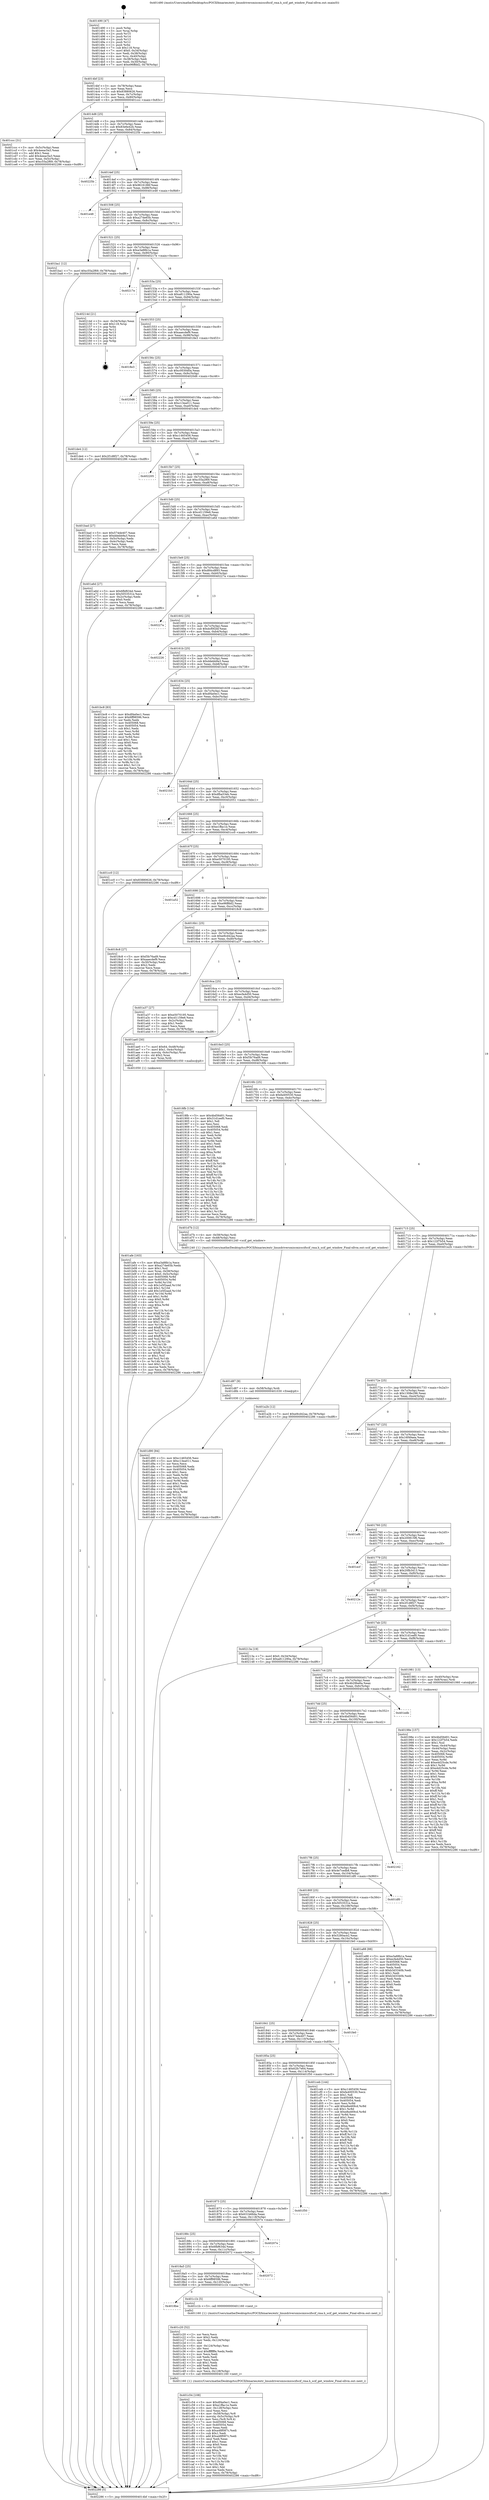 digraph "0x401490" {
  label = "0x401490 (/mnt/c/Users/mathe/Desktop/tcc/POCII/binaries/extr_linuxdriversmiscmicscifscif_rma.h_scif_get_window_Final-ollvm.out::main(0))"
  labelloc = "t"
  node[shape=record]

  Entry [label="",width=0.3,height=0.3,shape=circle,fillcolor=black,style=filled]
  "0x4014bf" [label="{
     0x4014bf [23]\l
     | [instrs]\l
     &nbsp;&nbsp;0x4014bf \<+3\>: mov -0x78(%rbp),%eax\l
     &nbsp;&nbsp;0x4014c2 \<+2\>: mov %eax,%ecx\l
     &nbsp;&nbsp;0x4014c4 \<+6\>: sub $0x83880626,%ecx\l
     &nbsp;&nbsp;0x4014ca \<+3\>: mov %eax,-0x7c(%rbp)\l
     &nbsp;&nbsp;0x4014cd \<+3\>: mov %ecx,-0x80(%rbp)\l
     &nbsp;&nbsp;0x4014d0 \<+6\>: je 0000000000401ccc \<main+0x83c\>\l
  }"]
  "0x401ccc" [label="{
     0x401ccc [31]\l
     | [instrs]\l
     &nbsp;&nbsp;0x401ccc \<+3\>: mov -0x5c(%rbp),%eax\l
     &nbsp;&nbsp;0x401ccf \<+5\>: sub $0x4eeac5a3,%eax\l
     &nbsp;&nbsp;0x401cd4 \<+3\>: add $0x1,%eax\l
     &nbsp;&nbsp;0x401cd7 \<+5\>: add $0x4eeac5a3,%eax\l
     &nbsp;&nbsp;0x401cdc \<+3\>: mov %eax,-0x5c(%rbp)\l
     &nbsp;&nbsp;0x401cdf \<+7\>: movl $0xc55a2f69,-0x78(%rbp)\l
     &nbsp;&nbsp;0x401ce6 \<+5\>: jmp 0000000000402286 \<main+0xdf6\>\l
  }"]
  "0x4014d6" [label="{
     0x4014d6 [25]\l
     | [instrs]\l
     &nbsp;&nbsp;0x4014d6 \<+5\>: jmp 00000000004014db \<main+0x4b\>\l
     &nbsp;&nbsp;0x4014db \<+3\>: mov -0x7c(%rbp),%eax\l
     &nbsp;&nbsp;0x4014de \<+5\>: sub $0x83e6e42b,%eax\l
     &nbsp;&nbsp;0x4014e3 \<+6\>: mov %eax,-0x84(%rbp)\l
     &nbsp;&nbsp;0x4014e9 \<+6\>: je 000000000040225b \<main+0xdcb\>\l
  }"]
  Exit [label="",width=0.3,height=0.3,shape=circle,fillcolor=black,style=filled,peripheries=2]
  "0x40225b" [label="{
     0x40225b\l
  }", style=dashed]
  "0x4014ef" [label="{
     0x4014ef [25]\l
     | [instrs]\l
     &nbsp;&nbsp;0x4014ef \<+5\>: jmp 00000000004014f4 \<main+0x64\>\l
     &nbsp;&nbsp;0x4014f4 \<+3\>: mov -0x7c(%rbp),%eax\l
     &nbsp;&nbsp;0x4014f7 \<+5\>: sub $0x9616186f,%eax\l
     &nbsp;&nbsp;0x4014fc \<+6\>: mov %eax,-0x88(%rbp)\l
     &nbsp;&nbsp;0x401502 \<+6\>: je 0000000000401e48 \<main+0x9b8\>\l
  }"]
  "0x401d90" [label="{
     0x401d90 [84]\l
     | [instrs]\l
     &nbsp;&nbsp;0x401d90 \<+5\>: mov $0xc1465456,%esi\l
     &nbsp;&nbsp;0x401d95 \<+5\>: mov $0xc13ea011,%eax\l
     &nbsp;&nbsp;0x401d9a \<+2\>: xor %ecx,%ecx\l
     &nbsp;&nbsp;0x401d9c \<+7\>: mov 0x405068,%edx\l
     &nbsp;&nbsp;0x401da3 \<+8\>: mov 0x405054,%r8d\l
     &nbsp;&nbsp;0x401dab \<+3\>: sub $0x1,%ecx\l
     &nbsp;&nbsp;0x401dae \<+3\>: mov %edx,%r9d\l
     &nbsp;&nbsp;0x401db1 \<+3\>: add %ecx,%r9d\l
     &nbsp;&nbsp;0x401db4 \<+4\>: imul %r9d,%edx\l
     &nbsp;&nbsp;0x401db8 \<+3\>: and $0x1,%edx\l
     &nbsp;&nbsp;0x401dbb \<+3\>: cmp $0x0,%edx\l
     &nbsp;&nbsp;0x401dbe \<+4\>: sete %r10b\l
     &nbsp;&nbsp;0x401dc2 \<+4\>: cmp $0xa,%r8d\l
     &nbsp;&nbsp;0x401dc6 \<+4\>: setl %r11b\l
     &nbsp;&nbsp;0x401dca \<+3\>: mov %r10b,%bl\l
     &nbsp;&nbsp;0x401dcd \<+3\>: and %r11b,%bl\l
     &nbsp;&nbsp;0x401dd0 \<+3\>: xor %r11b,%r10b\l
     &nbsp;&nbsp;0x401dd3 \<+3\>: or %r10b,%bl\l
     &nbsp;&nbsp;0x401dd6 \<+3\>: test $0x1,%bl\l
     &nbsp;&nbsp;0x401dd9 \<+3\>: cmovne %eax,%esi\l
     &nbsp;&nbsp;0x401ddc \<+3\>: mov %esi,-0x78(%rbp)\l
     &nbsp;&nbsp;0x401ddf \<+5\>: jmp 0000000000402286 \<main+0xdf6\>\l
  }"]
  "0x401e48" [label="{
     0x401e48\l
  }", style=dashed]
  "0x401508" [label="{
     0x401508 [25]\l
     | [instrs]\l
     &nbsp;&nbsp;0x401508 \<+5\>: jmp 000000000040150d \<main+0x7d\>\l
     &nbsp;&nbsp;0x40150d \<+3\>: mov -0x7c(%rbp),%eax\l
     &nbsp;&nbsp;0x401510 \<+5\>: sub $0xa27de65b,%eax\l
     &nbsp;&nbsp;0x401515 \<+6\>: mov %eax,-0x8c(%rbp)\l
     &nbsp;&nbsp;0x40151b \<+6\>: je 0000000000401ba1 \<main+0x711\>\l
  }"]
  "0x401d87" [label="{
     0x401d87 [9]\l
     | [instrs]\l
     &nbsp;&nbsp;0x401d87 \<+4\>: mov -0x58(%rbp),%rdi\l
     &nbsp;&nbsp;0x401d8b \<+5\>: call 0000000000401030 \<free@plt\>\l
     | [calls]\l
     &nbsp;&nbsp;0x401030 \{1\} (unknown)\l
  }"]
  "0x401ba1" [label="{
     0x401ba1 [12]\l
     | [instrs]\l
     &nbsp;&nbsp;0x401ba1 \<+7\>: movl $0xc55a2f69,-0x78(%rbp)\l
     &nbsp;&nbsp;0x401ba8 \<+5\>: jmp 0000000000402286 \<main+0xdf6\>\l
  }"]
  "0x401521" [label="{
     0x401521 [25]\l
     | [instrs]\l
     &nbsp;&nbsp;0x401521 \<+5\>: jmp 0000000000401526 \<main+0x96\>\l
     &nbsp;&nbsp;0x401526 \<+3\>: mov -0x7c(%rbp),%eax\l
     &nbsp;&nbsp;0x401529 \<+5\>: sub $0xa3a88b1a,%eax\l
     &nbsp;&nbsp;0x40152e \<+6\>: mov %eax,-0x90(%rbp)\l
     &nbsp;&nbsp;0x401534 \<+6\>: je 000000000040217e \<main+0xcee\>\l
  }"]
  "0x401c54" [label="{
     0x401c54 [108]\l
     | [instrs]\l
     &nbsp;&nbsp;0x401c54 \<+5\>: mov $0xdf4a0ec1,%ecx\l
     &nbsp;&nbsp;0x401c59 \<+5\>: mov $0xe1ffac1e,%edx\l
     &nbsp;&nbsp;0x401c5e \<+6\>: mov -0x128(%rbp),%esi\l
     &nbsp;&nbsp;0x401c64 \<+3\>: imul %eax,%esi\l
     &nbsp;&nbsp;0x401c67 \<+4\>: mov -0x58(%rbp),%r8\l
     &nbsp;&nbsp;0x401c6b \<+4\>: movslq -0x5c(%rbp),%r9\l
     &nbsp;&nbsp;0x401c6f \<+4\>: mov %esi,(%r8,%r9,4)\l
     &nbsp;&nbsp;0x401c73 \<+7\>: mov 0x405068,%eax\l
     &nbsp;&nbsp;0x401c7a \<+7\>: mov 0x405054,%esi\l
     &nbsp;&nbsp;0x401c81 \<+2\>: mov %eax,%edi\l
     &nbsp;&nbsp;0x401c83 \<+6\>: sub $0xa48f087c,%edi\l
     &nbsp;&nbsp;0x401c89 \<+3\>: sub $0x1,%edi\l
     &nbsp;&nbsp;0x401c8c \<+6\>: add $0xa48f087c,%edi\l
     &nbsp;&nbsp;0x401c92 \<+3\>: imul %edi,%eax\l
     &nbsp;&nbsp;0x401c95 \<+3\>: and $0x1,%eax\l
     &nbsp;&nbsp;0x401c98 \<+3\>: cmp $0x0,%eax\l
     &nbsp;&nbsp;0x401c9b \<+4\>: sete %r10b\l
     &nbsp;&nbsp;0x401c9f \<+3\>: cmp $0xa,%esi\l
     &nbsp;&nbsp;0x401ca2 \<+4\>: setl %r11b\l
     &nbsp;&nbsp;0x401ca6 \<+3\>: mov %r10b,%bl\l
     &nbsp;&nbsp;0x401ca9 \<+3\>: and %r11b,%bl\l
     &nbsp;&nbsp;0x401cac \<+3\>: xor %r11b,%r10b\l
     &nbsp;&nbsp;0x401caf \<+3\>: or %r10b,%bl\l
     &nbsp;&nbsp;0x401cb2 \<+3\>: test $0x1,%bl\l
     &nbsp;&nbsp;0x401cb5 \<+3\>: cmovne %edx,%ecx\l
     &nbsp;&nbsp;0x401cb8 \<+3\>: mov %ecx,-0x78(%rbp)\l
     &nbsp;&nbsp;0x401cbb \<+5\>: jmp 0000000000402286 \<main+0xdf6\>\l
  }"]
  "0x40217e" [label="{
     0x40217e\l
  }", style=dashed]
  "0x40153a" [label="{
     0x40153a [25]\l
     | [instrs]\l
     &nbsp;&nbsp;0x40153a \<+5\>: jmp 000000000040153f \<main+0xaf\>\l
     &nbsp;&nbsp;0x40153f \<+3\>: mov -0x7c(%rbp),%eax\l
     &nbsp;&nbsp;0x401542 \<+5\>: sub $0xa811290a,%eax\l
     &nbsp;&nbsp;0x401547 \<+6\>: mov %eax,-0x94(%rbp)\l
     &nbsp;&nbsp;0x40154d \<+6\>: je 000000000040214d \<main+0xcbd\>\l
  }"]
  "0x401c20" [label="{
     0x401c20 [52]\l
     | [instrs]\l
     &nbsp;&nbsp;0x401c20 \<+2\>: xor %ecx,%ecx\l
     &nbsp;&nbsp;0x401c22 \<+5\>: mov $0x2,%edx\l
     &nbsp;&nbsp;0x401c27 \<+6\>: mov %edx,-0x124(%rbp)\l
     &nbsp;&nbsp;0x401c2d \<+1\>: cltd\l
     &nbsp;&nbsp;0x401c2e \<+6\>: mov -0x124(%rbp),%esi\l
     &nbsp;&nbsp;0x401c34 \<+2\>: idiv %esi\l
     &nbsp;&nbsp;0x401c36 \<+6\>: imul $0xfffffffe,%edx,%edx\l
     &nbsp;&nbsp;0x401c3c \<+2\>: mov %ecx,%edi\l
     &nbsp;&nbsp;0x401c3e \<+2\>: sub %edx,%edi\l
     &nbsp;&nbsp;0x401c40 \<+2\>: mov %ecx,%edx\l
     &nbsp;&nbsp;0x401c42 \<+3\>: sub $0x1,%edx\l
     &nbsp;&nbsp;0x401c45 \<+2\>: add %edx,%edi\l
     &nbsp;&nbsp;0x401c47 \<+2\>: sub %edi,%ecx\l
     &nbsp;&nbsp;0x401c49 \<+6\>: mov %ecx,-0x128(%rbp)\l
     &nbsp;&nbsp;0x401c4f \<+5\>: call 0000000000401160 \<next_i\>\l
     | [calls]\l
     &nbsp;&nbsp;0x401160 \{1\} (/mnt/c/Users/mathe/Desktop/tcc/POCII/binaries/extr_linuxdriversmiscmicscifscif_rma.h_scif_get_window_Final-ollvm.out::next_i)\l
  }"]
  "0x40214d" [label="{
     0x40214d [21]\l
     | [instrs]\l
     &nbsp;&nbsp;0x40214d \<+3\>: mov -0x34(%rbp),%eax\l
     &nbsp;&nbsp;0x402150 \<+7\>: add $0x118,%rsp\l
     &nbsp;&nbsp;0x402157 \<+1\>: pop %rbx\l
     &nbsp;&nbsp;0x402158 \<+2\>: pop %r12\l
     &nbsp;&nbsp;0x40215a \<+2\>: pop %r13\l
     &nbsp;&nbsp;0x40215c \<+2\>: pop %r14\l
     &nbsp;&nbsp;0x40215e \<+2\>: pop %r15\l
     &nbsp;&nbsp;0x402160 \<+1\>: pop %rbp\l
     &nbsp;&nbsp;0x402161 \<+1\>: ret\l
  }"]
  "0x401553" [label="{
     0x401553 [25]\l
     | [instrs]\l
     &nbsp;&nbsp;0x401553 \<+5\>: jmp 0000000000401558 \<main+0xc8\>\l
     &nbsp;&nbsp;0x401558 \<+3\>: mov -0x7c(%rbp),%eax\l
     &nbsp;&nbsp;0x40155b \<+5\>: sub $0xaaecdef9,%eax\l
     &nbsp;&nbsp;0x401560 \<+6\>: mov %eax,-0x98(%rbp)\l
     &nbsp;&nbsp;0x401566 \<+6\>: je 00000000004018e3 \<main+0x453\>\l
  }"]
  "0x4018be" [label="{
     0x4018be\l
  }", style=dashed]
  "0x4018e3" [label="{
     0x4018e3\l
  }", style=dashed]
  "0x40156c" [label="{
     0x40156c [25]\l
     | [instrs]\l
     &nbsp;&nbsp;0x40156c \<+5\>: jmp 0000000000401571 \<main+0xe1\>\l
     &nbsp;&nbsp;0x401571 \<+3\>: mov -0x7c(%rbp),%eax\l
     &nbsp;&nbsp;0x401574 \<+5\>: sub $0xc0030d0a,%eax\l
     &nbsp;&nbsp;0x401579 \<+6\>: mov %eax,-0x9c(%rbp)\l
     &nbsp;&nbsp;0x40157f \<+6\>: je 00000000004020d6 \<main+0xc46\>\l
  }"]
  "0x401c1b" [label="{
     0x401c1b [5]\l
     | [instrs]\l
     &nbsp;&nbsp;0x401c1b \<+5\>: call 0000000000401160 \<next_i\>\l
     | [calls]\l
     &nbsp;&nbsp;0x401160 \{1\} (/mnt/c/Users/mathe/Desktop/tcc/POCII/binaries/extr_linuxdriversmiscmicscifscif_rma.h_scif_get_window_Final-ollvm.out::next_i)\l
  }"]
  "0x4020d6" [label="{
     0x4020d6\l
  }", style=dashed]
  "0x401585" [label="{
     0x401585 [25]\l
     | [instrs]\l
     &nbsp;&nbsp;0x401585 \<+5\>: jmp 000000000040158a \<main+0xfa\>\l
     &nbsp;&nbsp;0x40158a \<+3\>: mov -0x7c(%rbp),%eax\l
     &nbsp;&nbsp;0x40158d \<+5\>: sub $0xc13ea011,%eax\l
     &nbsp;&nbsp;0x401592 \<+6\>: mov %eax,-0xa0(%rbp)\l
     &nbsp;&nbsp;0x401598 \<+6\>: je 0000000000401de4 \<main+0x954\>\l
  }"]
  "0x4018a5" [label="{
     0x4018a5 [25]\l
     | [instrs]\l
     &nbsp;&nbsp;0x4018a5 \<+5\>: jmp 00000000004018aa \<main+0x41a\>\l
     &nbsp;&nbsp;0x4018aa \<+3\>: mov -0x7c(%rbp),%eax\l
     &nbsp;&nbsp;0x4018ad \<+5\>: sub $0x6ff98596,%eax\l
     &nbsp;&nbsp;0x4018b2 \<+6\>: mov %eax,-0x120(%rbp)\l
     &nbsp;&nbsp;0x4018b8 \<+6\>: je 0000000000401c1b \<main+0x78b\>\l
  }"]
  "0x401de4" [label="{
     0x401de4 [12]\l
     | [instrs]\l
     &nbsp;&nbsp;0x401de4 \<+7\>: movl $0x2f1d8f27,-0x78(%rbp)\l
     &nbsp;&nbsp;0x401deb \<+5\>: jmp 0000000000402286 \<main+0xdf6\>\l
  }"]
  "0x40159e" [label="{
     0x40159e [25]\l
     | [instrs]\l
     &nbsp;&nbsp;0x40159e \<+5\>: jmp 00000000004015a3 \<main+0x113\>\l
     &nbsp;&nbsp;0x4015a3 \<+3\>: mov -0x7c(%rbp),%eax\l
     &nbsp;&nbsp;0x4015a6 \<+5\>: sub $0xc1465456,%eax\l
     &nbsp;&nbsp;0x4015ab \<+6\>: mov %eax,-0xa4(%rbp)\l
     &nbsp;&nbsp;0x4015b1 \<+6\>: je 0000000000402205 \<main+0xd75\>\l
  }"]
  "0x402072" [label="{
     0x402072\l
  }", style=dashed]
  "0x402205" [label="{
     0x402205\l
  }", style=dashed]
  "0x4015b7" [label="{
     0x4015b7 [25]\l
     | [instrs]\l
     &nbsp;&nbsp;0x4015b7 \<+5\>: jmp 00000000004015bc \<main+0x12c\>\l
     &nbsp;&nbsp;0x4015bc \<+3\>: mov -0x7c(%rbp),%eax\l
     &nbsp;&nbsp;0x4015bf \<+5\>: sub $0xc55a2f69,%eax\l
     &nbsp;&nbsp;0x4015c4 \<+6\>: mov %eax,-0xa8(%rbp)\l
     &nbsp;&nbsp;0x4015ca \<+6\>: je 0000000000401bad \<main+0x71d\>\l
  }"]
  "0x40188c" [label="{
     0x40188c [25]\l
     | [instrs]\l
     &nbsp;&nbsp;0x40188c \<+5\>: jmp 0000000000401891 \<main+0x401\>\l
     &nbsp;&nbsp;0x401891 \<+3\>: mov -0x7c(%rbp),%eax\l
     &nbsp;&nbsp;0x401894 \<+5\>: sub $0x6fbf634d,%eax\l
     &nbsp;&nbsp;0x401899 \<+6\>: mov %eax,-0x11c(%rbp)\l
     &nbsp;&nbsp;0x40189f \<+6\>: je 0000000000402072 \<main+0xbe2\>\l
  }"]
  "0x401bad" [label="{
     0x401bad [27]\l
     | [instrs]\l
     &nbsp;&nbsp;0x401bad \<+5\>: mov $0x574de407,%eax\l
     &nbsp;&nbsp;0x401bb2 \<+5\>: mov $0xddebb9a3,%ecx\l
     &nbsp;&nbsp;0x401bb7 \<+3\>: mov -0x5c(%rbp),%edx\l
     &nbsp;&nbsp;0x401bba \<+3\>: cmp -0x4c(%rbp),%edx\l
     &nbsp;&nbsp;0x401bbd \<+3\>: cmovl %ecx,%eax\l
     &nbsp;&nbsp;0x401bc0 \<+3\>: mov %eax,-0x78(%rbp)\l
     &nbsp;&nbsp;0x401bc3 \<+5\>: jmp 0000000000402286 \<main+0xdf6\>\l
  }"]
  "0x4015d0" [label="{
     0x4015d0 [25]\l
     | [instrs]\l
     &nbsp;&nbsp;0x4015d0 \<+5\>: jmp 00000000004015d5 \<main+0x145\>\l
     &nbsp;&nbsp;0x4015d5 \<+3\>: mov -0x7c(%rbp),%eax\l
     &nbsp;&nbsp;0x4015d8 \<+5\>: sub $0xcd1159e6,%eax\l
     &nbsp;&nbsp;0x4015dd \<+6\>: mov %eax,-0xac(%rbp)\l
     &nbsp;&nbsp;0x4015e3 \<+6\>: je 0000000000401a6d \<main+0x5dd\>\l
  }"]
  "0x40207e" [label="{
     0x40207e\l
  }", style=dashed]
  "0x401a6d" [label="{
     0x401a6d [27]\l
     | [instrs]\l
     &nbsp;&nbsp;0x401a6d \<+5\>: mov $0x6fbf634d,%eax\l
     &nbsp;&nbsp;0x401a72 \<+5\>: mov $0x5053531e,%ecx\l
     &nbsp;&nbsp;0x401a77 \<+3\>: mov -0x2c(%rbp),%edx\l
     &nbsp;&nbsp;0x401a7a \<+3\>: cmp $0x0,%edx\l
     &nbsp;&nbsp;0x401a7d \<+3\>: cmove %ecx,%eax\l
     &nbsp;&nbsp;0x401a80 \<+3\>: mov %eax,-0x78(%rbp)\l
     &nbsp;&nbsp;0x401a83 \<+5\>: jmp 0000000000402286 \<main+0xdf6\>\l
  }"]
  "0x4015e9" [label="{
     0x4015e9 [25]\l
     | [instrs]\l
     &nbsp;&nbsp;0x4015e9 \<+5\>: jmp 00000000004015ee \<main+0x15e\>\l
     &nbsp;&nbsp;0x4015ee \<+3\>: mov -0x7c(%rbp),%eax\l
     &nbsp;&nbsp;0x4015f1 \<+5\>: sub $0xd84cd893,%eax\l
     &nbsp;&nbsp;0x4015f6 \<+6\>: mov %eax,-0xb0(%rbp)\l
     &nbsp;&nbsp;0x4015fc \<+6\>: je 000000000040227a \<main+0xdea\>\l
  }"]
  "0x401873" [label="{
     0x401873 [25]\l
     | [instrs]\l
     &nbsp;&nbsp;0x401873 \<+5\>: jmp 0000000000401878 \<main+0x3e8\>\l
     &nbsp;&nbsp;0x401878 \<+3\>: mov -0x7c(%rbp),%eax\l
     &nbsp;&nbsp;0x40187b \<+5\>: sub $0x631b66da,%eax\l
     &nbsp;&nbsp;0x401880 \<+6\>: mov %eax,-0x118(%rbp)\l
     &nbsp;&nbsp;0x401886 \<+6\>: je 000000000040207e \<main+0xbee\>\l
  }"]
  "0x40227a" [label="{
     0x40227a\l
  }", style=dashed]
  "0x401602" [label="{
     0x401602 [25]\l
     | [instrs]\l
     &nbsp;&nbsp;0x401602 \<+5\>: jmp 0000000000401607 \<main+0x177\>\l
     &nbsp;&nbsp;0x401607 \<+3\>: mov -0x7c(%rbp),%eax\l
     &nbsp;&nbsp;0x40160a \<+5\>: sub $0xdcf0f2bf,%eax\l
     &nbsp;&nbsp;0x40160f \<+6\>: mov %eax,-0xb4(%rbp)\l
     &nbsp;&nbsp;0x401615 \<+6\>: je 0000000000402226 \<main+0xd96\>\l
  }"]
  "0x401f50" [label="{
     0x401f50\l
  }", style=dashed]
  "0x402226" [label="{
     0x402226\l
  }", style=dashed]
  "0x40161b" [label="{
     0x40161b [25]\l
     | [instrs]\l
     &nbsp;&nbsp;0x40161b \<+5\>: jmp 0000000000401620 \<main+0x190\>\l
     &nbsp;&nbsp;0x401620 \<+3\>: mov -0x7c(%rbp),%eax\l
     &nbsp;&nbsp;0x401623 \<+5\>: sub $0xddebb9a3,%eax\l
     &nbsp;&nbsp;0x401628 \<+6\>: mov %eax,-0xb8(%rbp)\l
     &nbsp;&nbsp;0x40162e \<+6\>: je 0000000000401bc8 \<main+0x738\>\l
  }"]
  "0x40185a" [label="{
     0x40185a [25]\l
     | [instrs]\l
     &nbsp;&nbsp;0x40185a \<+5\>: jmp 000000000040185f \<main+0x3cf\>\l
     &nbsp;&nbsp;0x40185f \<+3\>: mov -0x7c(%rbp),%eax\l
     &nbsp;&nbsp;0x401862 \<+5\>: sub $0x62fc7e64,%eax\l
     &nbsp;&nbsp;0x401867 \<+6\>: mov %eax,-0x114(%rbp)\l
     &nbsp;&nbsp;0x40186d \<+6\>: je 0000000000401f50 \<main+0xac0\>\l
  }"]
  "0x401bc8" [label="{
     0x401bc8 [83]\l
     | [instrs]\l
     &nbsp;&nbsp;0x401bc8 \<+5\>: mov $0xdf4a0ec1,%eax\l
     &nbsp;&nbsp;0x401bcd \<+5\>: mov $0x6ff98596,%ecx\l
     &nbsp;&nbsp;0x401bd2 \<+2\>: xor %edx,%edx\l
     &nbsp;&nbsp;0x401bd4 \<+7\>: mov 0x405068,%esi\l
     &nbsp;&nbsp;0x401bdb \<+7\>: mov 0x405054,%edi\l
     &nbsp;&nbsp;0x401be2 \<+3\>: sub $0x1,%edx\l
     &nbsp;&nbsp;0x401be5 \<+3\>: mov %esi,%r8d\l
     &nbsp;&nbsp;0x401be8 \<+3\>: add %edx,%r8d\l
     &nbsp;&nbsp;0x401beb \<+4\>: imul %r8d,%esi\l
     &nbsp;&nbsp;0x401bef \<+3\>: and $0x1,%esi\l
     &nbsp;&nbsp;0x401bf2 \<+3\>: cmp $0x0,%esi\l
     &nbsp;&nbsp;0x401bf5 \<+4\>: sete %r9b\l
     &nbsp;&nbsp;0x401bf9 \<+3\>: cmp $0xa,%edi\l
     &nbsp;&nbsp;0x401bfc \<+4\>: setl %r10b\l
     &nbsp;&nbsp;0x401c00 \<+3\>: mov %r9b,%r11b\l
     &nbsp;&nbsp;0x401c03 \<+3\>: and %r10b,%r11b\l
     &nbsp;&nbsp;0x401c06 \<+3\>: xor %r10b,%r9b\l
     &nbsp;&nbsp;0x401c09 \<+3\>: or %r9b,%r11b\l
     &nbsp;&nbsp;0x401c0c \<+4\>: test $0x1,%r11b\l
     &nbsp;&nbsp;0x401c10 \<+3\>: cmovne %ecx,%eax\l
     &nbsp;&nbsp;0x401c13 \<+3\>: mov %eax,-0x78(%rbp)\l
     &nbsp;&nbsp;0x401c16 \<+5\>: jmp 0000000000402286 \<main+0xdf6\>\l
  }"]
  "0x401634" [label="{
     0x401634 [25]\l
     | [instrs]\l
     &nbsp;&nbsp;0x401634 \<+5\>: jmp 0000000000401639 \<main+0x1a9\>\l
     &nbsp;&nbsp;0x401639 \<+3\>: mov -0x7c(%rbp),%eax\l
     &nbsp;&nbsp;0x40163c \<+5\>: sub $0xdf4a0ec1,%eax\l
     &nbsp;&nbsp;0x401641 \<+6\>: mov %eax,-0xbc(%rbp)\l
     &nbsp;&nbsp;0x401647 \<+6\>: je 00000000004021b3 \<main+0xd23\>\l
  }"]
  "0x401ceb" [label="{
     0x401ceb [144]\l
     | [instrs]\l
     &nbsp;&nbsp;0x401ceb \<+5\>: mov $0xc1465456,%eax\l
     &nbsp;&nbsp;0x401cf0 \<+5\>: mov $0xfa400530,%ecx\l
     &nbsp;&nbsp;0x401cf5 \<+2\>: mov $0x1,%dl\l
     &nbsp;&nbsp;0x401cf7 \<+7\>: mov 0x405068,%esi\l
     &nbsp;&nbsp;0x401cfe \<+7\>: mov 0x405054,%edi\l
     &nbsp;&nbsp;0x401d05 \<+3\>: mov %esi,%r8d\l
     &nbsp;&nbsp;0x401d08 \<+7\>: add $0xe8a469cd,%r8d\l
     &nbsp;&nbsp;0x401d0f \<+4\>: sub $0x1,%r8d\l
     &nbsp;&nbsp;0x401d13 \<+7\>: sub $0xe8a469cd,%r8d\l
     &nbsp;&nbsp;0x401d1a \<+4\>: imul %r8d,%esi\l
     &nbsp;&nbsp;0x401d1e \<+3\>: and $0x1,%esi\l
     &nbsp;&nbsp;0x401d21 \<+3\>: cmp $0x0,%esi\l
     &nbsp;&nbsp;0x401d24 \<+4\>: sete %r9b\l
     &nbsp;&nbsp;0x401d28 \<+3\>: cmp $0xa,%edi\l
     &nbsp;&nbsp;0x401d2b \<+4\>: setl %r10b\l
     &nbsp;&nbsp;0x401d2f \<+3\>: mov %r9b,%r11b\l
     &nbsp;&nbsp;0x401d32 \<+4\>: xor $0xff,%r11b\l
     &nbsp;&nbsp;0x401d36 \<+3\>: mov %r10b,%bl\l
     &nbsp;&nbsp;0x401d39 \<+3\>: xor $0xff,%bl\l
     &nbsp;&nbsp;0x401d3c \<+3\>: xor $0x0,%dl\l
     &nbsp;&nbsp;0x401d3f \<+3\>: mov %r11b,%r14b\l
     &nbsp;&nbsp;0x401d42 \<+4\>: and $0x0,%r14b\l
     &nbsp;&nbsp;0x401d46 \<+3\>: and %dl,%r9b\l
     &nbsp;&nbsp;0x401d49 \<+3\>: mov %bl,%r15b\l
     &nbsp;&nbsp;0x401d4c \<+4\>: and $0x0,%r15b\l
     &nbsp;&nbsp;0x401d50 \<+3\>: and %dl,%r10b\l
     &nbsp;&nbsp;0x401d53 \<+3\>: or %r9b,%r14b\l
     &nbsp;&nbsp;0x401d56 \<+3\>: or %r10b,%r15b\l
     &nbsp;&nbsp;0x401d59 \<+3\>: xor %r15b,%r14b\l
     &nbsp;&nbsp;0x401d5c \<+3\>: or %bl,%r11b\l
     &nbsp;&nbsp;0x401d5f \<+4\>: xor $0xff,%r11b\l
     &nbsp;&nbsp;0x401d63 \<+3\>: or $0x0,%dl\l
     &nbsp;&nbsp;0x401d66 \<+3\>: and %dl,%r11b\l
     &nbsp;&nbsp;0x401d69 \<+3\>: or %r11b,%r14b\l
     &nbsp;&nbsp;0x401d6c \<+4\>: test $0x1,%r14b\l
     &nbsp;&nbsp;0x401d70 \<+3\>: cmovne %ecx,%eax\l
     &nbsp;&nbsp;0x401d73 \<+3\>: mov %eax,-0x78(%rbp)\l
     &nbsp;&nbsp;0x401d76 \<+5\>: jmp 0000000000402286 \<main+0xdf6\>\l
  }"]
  "0x4021b3" [label="{
     0x4021b3\l
  }", style=dashed]
  "0x40164d" [label="{
     0x40164d [25]\l
     | [instrs]\l
     &nbsp;&nbsp;0x40164d \<+5\>: jmp 0000000000401652 \<main+0x1c2\>\l
     &nbsp;&nbsp;0x401652 \<+3\>: mov -0x7c(%rbp),%eax\l
     &nbsp;&nbsp;0x401655 \<+5\>: sub $0xdfba53eb,%eax\l
     &nbsp;&nbsp;0x40165a \<+6\>: mov %eax,-0xc0(%rbp)\l
     &nbsp;&nbsp;0x401660 \<+6\>: je 0000000000402051 \<main+0xbc1\>\l
  }"]
  "0x401841" [label="{
     0x401841 [25]\l
     | [instrs]\l
     &nbsp;&nbsp;0x401841 \<+5\>: jmp 0000000000401846 \<main+0x3b6\>\l
     &nbsp;&nbsp;0x401846 \<+3\>: mov -0x7c(%rbp),%eax\l
     &nbsp;&nbsp;0x401849 \<+5\>: sub $0x574de407,%eax\l
     &nbsp;&nbsp;0x40184e \<+6\>: mov %eax,-0x110(%rbp)\l
     &nbsp;&nbsp;0x401854 \<+6\>: je 0000000000401ceb \<main+0x85b\>\l
  }"]
  "0x402051" [label="{
     0x402051\l
  }", style=dashed]
  "0x401666" [label="{
     0x401666 [25]\l
     | [instrs]\l
     &nbsp;&nbsp;0x401666 \<+5\>: jmp 000000000040166b \<main+0x1db\>\l
     &nbsp;&nbsp;0x40166b \<+3\>: mov -0x7c(%rbp),%eax\l
     &nbsp;&nbsp;0x40166e \<+5\>: sub $0xe1ffac1e,%eax\l
     &nbsp;&nbsp;0x401673 \<+6\>: mov %eax,-0xc4(%rbp)\l
     &nbsp;&nbsp;0x401679 \<+6\>: je 0000000000401cc0 \<main+0x830\>\l
  }"]
  "0x401fe0" [label="{
     0x401fe0\l
  }", style=dashed]
  "0x401cc0" [label="{
     0x401cc0 [12]\l
     | [instrs]\l
     &nbsp;&nbsp;0x401cc0 \<+7\>: movl $0x83880626,-0x78(%rbp)\l
     &nbsp;&nbsp;0x401cc7 \<+5\>: jmp 0000000000402286 \<main+0xdf6\>\l
  }"]
  "0x40167f" [label="{
     0x40167f [25]\l
     | [instrs]\l
     &nbsp;&nbsp;0x40167f \<+5\>: jmp 0000000000401684 \<main+0x1f4\>\l
     &nbsp;&nbsp;0x401684 \<+3\>: mov -0x7c(%rbp),%eax\l
     &nbsp;&nbsp;0x401687 \<+5\>: sub $0xe5070195,%eax\l
     &nbsp;&nbsp;0x40168c \<+6\>: mov %eax,-0xc8(%rbp)\l
     &nbsp;&nbsp;0x401692 \<+6\>: je 0000000000401a52 \<main+0x5c2\>\l
  }"]
  "0x401afe" [label="{
     0x401afe [163]\l
     | [instrs]\l
     &nbsp;&nbsp;0x401afe \<+5\>: mov $0xa3a88b1a,%ecx\l
     &nbsp;&nbsp;0x401b03 \<+5\>: mov $0xa27de65b,%edx\l
     &nbsp;&nbsp;0x401b08 \<+3\>: mov $0x1,%sil\l
     &nbsp;&nbsp;0x401b0b \<+4\>: mov %rax,-0x58(%rbp)\l
     &nbsp;&nbsp;0x401b0f \<+7\>: movl $0x0,-0x5c(%rbp)\l
     &nbsp;&nbsp;0x401b16 \<+8\>: mov 0x405068,%r8d\l
     &nbsp;&nbsp;0x401b1e \<+8\>: mov 0x405054,%r9d\l
     &nbsp;&nbsp;0x401b26 \<+3\>: mov %r8d,%r10d\l
     &nbsp;&nbsp;0x401b29 \<+7\>: sub $0x1e5f2aad,%r10d\l
     &nbsp;&nbsp;0x401b30 \<+4\>: sub $0x1,%r10d\l
     &nbsp;&nbsp;0x401b34 \<+7\>: add $0x1e5f2aad,%r10d\l
     &nbsp;&nbsp;0x401b3b \<+4\>: imul %r10d,%r8d\l
     &nbsp;&nbsp;0x401b3f \<+4\>: and $0x1,%r8d\l
     &nbsp;&nbsp;0x401b43 \<+4\>: cmp $0x0,%r8d\l
     &nbsp;&nbsp;0x401b47 \<+4\>: sete %r11b\l
     &nbsp;&nbsp;0x401b4b \<+4\>: cmp $0xa,%r9d\l
     &nbsp;&nbsp;0x401b4f \<+3\>: setl %bl\l
     &nbsp;&nbsp;0x401b52 \<+3\>: mov %r11b,%r14b\l
     &nbsp;&nbsp;0x401b55 \<+4\>: xor $0xff,%r14b\l
     &nbsp;&nbsp;0x401b59 \<+3\>: mov %bl,%r15b\l
     &nbsp;&nbsp;0x401b5c \<+4\>: xor $0xff,%r15b\l
     &nbsp;&nbsp;0x401b60 \<+4\>: xor $0x1,%sil\l
     &nbsp;&nbsp;0x401b64 \<+3\>: mov %r14b,%r12b\l
     &nbsp;&nbsp;0x401b67 \<+4\>: and $0xff,%r12b\l
     &nbsp;&nbsp;0x401b6b \<+3\>: and %sil,%r11b\l
     &nbsp;&nbsp;0x401b6e \<+3\>: mov %r15b,%r13b\l
     &nbsp;&nbsp;0x401b71 \<+4\>: and $0xff,%r13b\l
     &nbsp;&nbsp;0x401b75 \<+3\>: and %sil,%bl\l
     &nbsp;&nbsp;0x401b78 \<+3\>: or %r11b,%r12b\l
     &nbsp;&nbsp;0x401b7b \<+3\>: or %bl,%r13b\l
     &nbsp;&nbsp;0x401b7e \<+3\>: xor %r13b,%r12b\l
     &nbsp;&nbsp;0x401b81 \<+3\>: or %r15b,%r14b\l
     &nbsp;&nbsp;0x401b84 \<+4\>: xor $0xff,%r14b\l
     &nbsp;&nbsp;0x401b88 \<+4\>: or $0x1,%sil\l
     &nbsp;&nbsp;0x401b8c \<+3\>: and %sil,%r14b\l
     &nbsp;&nbsp;0x401b8f \<+3\>: or %r14b,%r12b\l
     &nbsp;&nbsp;0x401b92 \<+4\>: test $0x1,%r12b\l
     &nbsp;&nbsp;0x401b96 \<+3\>: cmovne %edx,%ecx\l
     &nbsp;&nbsp;0x401b99 \<+3\>: mov %ecx,-0x78(%rbp)\l
     &nbsp;&nbsp;0x401b9c \<+5\>: jmp 0000000000402286 \<main+0xdf6\>\l
  }"]
  "0x401a52" [label="{
     0x401a52\l
  }", style=dashed]
  "0x401698" [label="{
     0x401698 [25]\l
     | [instrs]\l
     &nbsp;&nbsp;0x401698 \<+5\>: jmp 000000000040169d \<main+0x20d\>\l
     &nbsp;&nbsp;0x40169d \<+3\>: mov -0x7c(%rbp),%eax\l
     &nbsp;&nbsp;0x4016a0 \<+5\>: sub $0xe96ffdd2,%eax\l
     &nbsp;&nbsp;0x4016a5 \<+6\>: mov %eax,-0xcc(%rbp)\l
     &nbsp;&nbsp;0x4016ab \<+6\>: je 00000000004018c8 \<main+0x438\>\l
  }"]
  "0x401828" [label="{
     0x401828 [25]\l
     | [instrs]\l
     &nbsp;&nbsp;0x401828 \<+5\>: jmp 000000000040182d \<main+0x39d\>\l
     &nbsp;&nbsp;0x40182d \<+3\>: mov -0x7c(%rbp),%eax\l
     &nbsp;&nbsp;0x401830 \<+5\>: sub $0x5280ace2,%eax\l
     &nbsp;&nbsp;0x401835 \<+6\>: mov %eax,-0x10c(%rbp)\l
     &nbsp;&nbsp;0x40183b \<+6\>: je 0000000000401fe0 \<main+0xb50\>\l
  }"]
  "0x4018c8" [label="{
     0x4018c8 [27]\l
     | [instrs]\l
     &nbsp;&nbsp;0x4018c8 \<+5\>: mov $0xf3b76ad9,%eax\l
     &nbsp;&nbsp;0x4018cd \<+5\>: mov $0xaaecdef9,%ecx\l
     &nbsp;&nbsp;0x4018d2 \<+3\>: mov -0x30(%rbp),%edx\l
     &nbsp;&nbsp;0x4018d5 \<+3\>: cmp $0x2,%edx\l
     &nbsp;&nbsp;0x4018d8 \<+3\>: cmovne %ecx,%eax\l
     &nbsp;&nbsp;0x4018db \<+3\>: mov %eax,-0x78(%rbp)\l
     &nbsp;&nbsp;0x4018de \<+5\>: jmp 0000000000402286 \<main+0xdf6\>\l
  }"]
  "0x4016b1" [label="{
     0x4016b1 [25]\l
     | [instrs]\l
     &nbsp;&nbsp;0x4016b1 \<+5\>: jmp 00000000004016b6 \<main+0x226\>\l
     &nbsp;&nbsp;0x4016b6 \<+3\>: mov -0x7c(%rbp),%eax\l
     &nbsp;&nbsp;0x4016b9 \<+5\>: sub $0xe9cd42aa,%eax\l
     &nbsp;&nbsp;0x4016be \<+6\>: mov %eax,-0xd0(%rbp)\l
     &nbsp;&nbsp;0x4016c4 \<+6\>: je 0000000000401a37 \<main+0x5a7\>\l
  }"]
  "0x402286" [label="{
     0x402286 [5]\l
     | [instrs]\l
     &nbsp;&nbsp;0x402286 \<+5\>: jmp 00000000004014bf \<main+0x2f\>\l
  }"]
  "0x401490" [label="{
     0x401490 [47]\l
     | [instrs]\l
     &nbsp;&nbsp;0x401490 \<+1\>: push %rbp\l
     &nbsp;&nbsp;0x401491 \<+3\>: mov %rsp,%rbp\l
     &nbsp;&nbsp;0x401494 \<+2\>: push %r15\l
     &nbsp;&nbsp;0x401496 \<+2\>: push %r14\l
     &nbsp;&nbsp;0x401498 \<+2\>: push %r13\l
     &nbsp;&nbsp;0x40149a \<+2\>: push %r12\l
     &nbsp;&nbsp;0x40149c \<+1\>: push %rbx\l
     &nbsp;&nbsp;0x40149d \<+7\>: sub $0x118,%rsp\l
     &nbsp;&nbsp;0x4014a4 \<+7\>: movl $0x0,-0x34(%rbp)\l
     &nbsp;&nbsp;0x4014ab \<+3\>: mov %edi,-0x38(%rbp)\l
     &nbsp;&nbsp;0x4014ae \<+4\>: mov %rsi,-0x40(%rbp)\l
     &nbsp;&nbsp;0x4014b2 \<+3\>: mov -0x38(%rbp),%edi\l
     &nbsp;&nbsp;0x4014b5 \<+3\>: mov %edi,-0x30(%rbp)\l
     &nbsp;&nbsp;0x4014b8 \<+7\>: movl $0xe96ffdd2,-0x78(%rbp)\l
  }"]
  "0x401a88" [label="{
     0x401a88 [88]\l
     | [instrs]\l
     &nbsp;&nbsp;0x401a88 \<+5\>: mov $0xa3a88b1a,%eax\l
     &nbsp;&nbsp;0x401a8d \<+5\>: mov $0xecfa4d50,%ecx\l
     &nbsp;&nbsp;0x401a92 \<+7\>: mov 0x405068,%edx\l
     &nbsp;&nbsp;0x401a99 \<+7\>: mov 0x405054,%esi\l
     &nbsp;&nbsp;0x401aa0 \<+2\>: mov %edx,%edi\l
     &nbsp;&nbsp;0x401aa2 \<+6\>: sub $0xb3d3340b,%edi\l
     &nbsp;&nbsp;0x401aa8 \<+3\>: sub $0x1,%edi\l
     &nbsp;&nbsp;0x401aab \<+6\>: add $0xb3d3340b,%edi\l
     &nbsp;&nbsp;0x401ab1 \<+3\>: imul %edi,%edx\l
     &nbsp;&nbsp;0x401ab4 \<+3\>: and $0x1,%edx\l
     &nbsp;&nbsp;0x401ab7 \<+3\>: cmp $0x0,%edx\l
     &nbsp;&nbsp;0x401aba \<+4\>: sete %r8b\l
     &nbsp;&nbsp;0x401abe \<+3\>: cmp $0xa,%esi\l
     &nbsp;&nbsp;0x401ac1 \<+4\>: setl %r9b\l
     &nbsp;&nbsp;0x401ac5 \<+3\>: mov %r8b,%r10b\l
     &nbsp;&nbsp;0x401ac8 \<+3\>: and %r9b,%r10b\l
     &nbsp;&nbsp;0x401acb \<+3\>: xor %r9b,%r8b\l
     &nbsp;&nbsp;0x401ace \<+3\>: or %r8b,%r10b\l
     &nbsp;&nbsp;0x401ad1 \<+4\>: test $0x1,%r10b\l
     &nbsp;&nbsp;0x401ad5 \<+3\>: cmovne %ecx,%eax\l
     &nbsp;&nbsp;0x401ad8 \<+3\>: mov %eax,-0x78(%rbp)\l
     &nbsp;&nbsp;0x401adb \<+5\>: jmp 0000000000402286 \<main+0xdf6\>\l
  }"]
  "0x401a37" [label="{
     0x401a37 [27]\l
     | [instrs]\l
     &nbsp;&nbsp;0x401a37 \<+5\>: mov $0xe5070195,%eax\l
     &nbsp;&nbsp;0x401a3c \<+5\>: mov $0xcd1159e6,%ecx\l
     &nbsp;&nbsp;0x401a41 \<+3\>: mov -0x2c(%rbp),%edx\l
     &nbsp;&nbsp;0x401a44 \<+3\>: cmp $0x1,%edx\l
     &nbsp;&nbsp;0x401a47 \<+3\>: cmovl %ecx,%eax\l
     &nbsp;&nbsp;0x401a4a \<+3\>: mov %eax,-0x78(%rbp)\l
     &nbsp;&nbsp;0x401a4d \<+5\>: jmp 0000000000402286 \<main+0xdf6\>\l
  }"]
  "0x4016ca" [label="{
     0x4016ca [25]\l
     | [instrs]\l
     &nbsp;&nbsp;0x4016ca \<+5\>: jmp 00000000004016cf \<main+0x23f\>\l
     &nbsp;&nbsp;0x4016cf \<+3\>: mov -0x7c(%rbp),%eax\l
     &nbsp;&nbsp;0x4016d2 \<+5\>: sub $0xecfa4d50,%eax\l
     &nbsp;&nbsp;0x4016d7 \<+6\>: mov %eax,-0xd4(%rbp)\l
     &nbsp;&nbsp;0x4016dd \<+6\>: je 0000000000401ae0 \<main+0x650\>\l
  }"]
  "0x40180f" [label="{
     0x40180f [25]\l
     | [instrs]\l
     &nbsp;&nbsp;0x40180f \<+5\>: jmp 0000000000401814 \<main+0x384\>\l
     &nbsp;&nbsp;0x401814 \<+3\>: mov -0x7c(%rbp),%eax\l
     &nbsp;&nbsp;0x401817 \<+5\>: sub $0x5053531e,%eax\l
     &nbsp;&nbsp;0x40181c \<+6\>: mov %eax,-0x108(%rbp)\l
     &nbsp;&nbsp;0x401822 \<+6\>: je 0000000000401a88 \<main+0x5f8\>\l
  }"]
  "0x401ae0" [label="{
     0x401ae0 [30]\l
     | [instrs]\l
     &nbsp;&nbsp;0x401ae0 \<+7\>: movl $0x64,-0x48(%rbp)\l
     &nbsp;&nbsp;0x401ae7 \<+7\>: movl $0x1,-0x4c(%rbp)\l
     &nbsp;&nbsp;0x401aee \<+4\>: movslq -0x4c(%rbp),%rax\l
     &nbsp;&nbsp;0x401af2 \<+4\>: shl $0x2,%rax\l
     &nbsp;&nbsp;0x401af6 \<+3\>: mov %rax,%rdi\l
     &nbsp;&nbsp;0x401af9 \<+5\>: call 0000000000401050 \<malloc@plt\>\l
     | [calls]\l
     &nbsp;&nbsp;0x401050 \{1\} (unknown)\l
  }"]
  "0x4016e3" [label="{
     0x4016e3 [25]\l
     | [instrs]\l
     &nbsp;&nbsp;0x4016e3 \<+5\>: jmp 00000000004016e8 \<main+0x258\>\l
     &nbsp;&nbsp;0x4016e8 \<+3\>: mov -0x7c(%rbp),%eax\l
     &nbsp;&nbsp;0x4016eb \<+5\>: sub $0xf3b76ad9,%eax\l
     &nbsp;&nbsp;0x4016f0 \<+6\>: mov %eax,-0xd8(%rbp)\l
     &nbsp;&nbsp;0x4016f6 \<+6\>: je 00000000004018fb \<main+0x46b\>\l
  }"]
  "0x401df0" [label="{
     0x401df0\l
  }", style=dashed]
  "0x4018fb" [label="{
     0x4018fb [134]\l
     | [instrs]\l
     &nbsp;&nbsp;0x4018fb \<+5\>: mov $0x4bd56d01,%eax\l
     &nbsp;&nbsp;0x401900 \<+5\>: mov $0x31d1eef0,%ecx\l
     &nbsp;&nbsp;0x401905 \<+2\>: mov $0x1,%dl\l
     &nbsp;&nbsp;0x401907 \<+2\>: xor %esi,%esi\l
     &nbsp;&nbsp;0x401909 \<+7\>: mov 0x405068,%edi\l
     &nbsp;&nbsp;0x401910 \<+8\>: mov 0x405054,%r8d\l
     &nbsp;&nbsp;0x401918 \<+3\>: sub $0x1,%esi\l
     &nbsp;&nbsp;0x40191b \<+3\>: mov %edi,%r9d\l
     &nbsp;&nbsp;0x40191e \<+3\>: add %esi,%r9d\l
     &nbsp;&nbsp;0x401921 \<+4\>: imul %r9d,%edi\l
     &nbsp;&nbsp;0x401925 \<+3\>: and $0x1,%edi\l
     &nbsp;&nbsp;0x401928 \<+3\>: cmp $0x0,%edi\l
     &nbsp;&nbsp;0x40192b \<+4\>: sete %r10b\l
     &nbsp;&nbsp;0x40192f \<+4\>: cmp $0xa,%r8d\l
     &nbsp;&nbsp;0x401933 \<+4\>: setl %r11b\l
     &nbsp;&nbsp;0x401937 \<+3\>: mov %r10b,%bl\l
     &nbsp;&nbsp;0x40193a \<+3\>: xor $0xff,%bl\l
     &nbsp;&nbsp;0x40193d \<+3\>: mov %r11b,%r14b\l
     &nbsp;&nbsp;0x401940 \<+4\>: xor $0xff,%r14b\l
     &nbsp;&nbsp;0x401944 \<+3\>: xor $0x1,%dl\l
     &nbsp;&nbsp;0x401947 \<+3\>: mov %bl,%r15b\l
     &nbsp;&nbsp;0x40194a \<+4\>: and $0xff,%r15b\l
     &nbsp;&nbsp;0x40194e \<+3\>: and %dl,%r10b\l
     &nbsp;&nbsp;0x401951 \<+3\>: mov %r14b,%r12b\l
     &nbsp;&nbsp;0x401954 \<+4\>: and $0xff,%r12b\l
     &nbsp;&nbsp;0x401958 \<+3\>: and %dl,%r11b\l
     &nbsp;&nbsp;0x40195b \<+3\>: or %r10b,%r15b\l
     &nbsp;&nbsp;0x40195e \<+3\>: or %r11b,%r12b\l
     &nbsp;&nbsp;0x401961 \<+3\>: xor %r12b,%r15b\l
     &nbsp;&nbsp;0x401964 \<+3\>: or %r14b,%bl\l
     &nbsp;&nbsp;0x401967 \<+3\>: xor $0xff,%bl\l
     &nbsp;&nbsp;0x40196a \<+3\>: or $0x1,%dl\l
     &nbsp;&nbsp;0x40196d \<+2\>: and %dl,%bl\l
     &nbsp;&nbsp;0x40196f \<+3\>: or %bl,%r15b\l
     &nbsp;&nbsp;0x401972 \<+4\>: test $0x1,%r15b\l
     &nbsp;&nbsp;0x401976 \<+3\>: cmovne %ecx,%eax\l
     &nbsp;&nbsp;0x401979 \<+3\>: mov %eax,-0x78(%rbp)\l
     &nbsp;&nbsp;0x40197c \<+5\>: jmp 0000000000402286 \<main+0xdf6\>\l
  }"]
  "0x4016fc" [label="{
     0x4016fc [25]\l
     | [instrs]\l
     &nbsp;&nbsp;0x4016fc \<+5\>: jmp 0000000000401701 \<main+0x271\>\l
     &nbsp;&nbsp;0x401701 \<+3\>: mov -0x7c(%rbp),%eax\l
     &nbsp;&nbsp;0x401704 \<+5\>: sub $0xfa400530,%eax\l
     &nbsp;&nbsp;0x401709 \<+6\>: mov %eax,-0xdc(%rbp)\l
     &nbsp;&nbsp;0x40170f \<+6\>: je 0000000000401d7b \<main+0x8eb\>\l
  }"]
  "0x4017f6" [label="{
     0x4017f6 [25]\l
     | [instrs]\l
     &nbsp;&nbsp;0x4017f6 \<+5\>: jmp 00000000004017fb \<main+0x36b\>\l
     &nbsp;&nbsp;0x4017fb \<+3\>: mov -0x7c(%rbp),%eax\l
     &nbsp;&nbsp;0x4017fe \<+5\>: sub $0x4e7cedb8,%eax\l
     &nbsp;&nbsp;0x401803 \<+6\>: mov %eax,-0x104(%rbp)\l
     &nbsp;&nbsp;0x401809 \<+6\>: je 0000000000401df0 \<main+0x960\>\l
  }"]
  "0x401d7b" [label="{
     0x401d7b [12]\l
     | [instrs]\l
     &nbsp;&nbsp;0x401d7b \<+4\>: mov -0x58(%rbp),%rdi\l
     &nbsp;&nbsp;0x401d7f \<+3\>: mov -0x48(%rbp),%esi\l
     &nbsp;&nbsp;0x401d82 \<+5\>: call 0000000000401240 \<scif_get_window\>\l
     | [calls]\l
     &nbsp;&nbsp;0x401240 \{1\} (/mnt/c/Users/mathe/Desktop/tcc/POCII/binaries/extr_linuxdriversmiscmicscifscif_rma.h_scif_get_window_Final-ollvm.out::scif_get_window)\l
  }"]
  "0x401715" [label="{
     0x401715 [25]\l
     | [instrs]\l
     &nbsp;&nbsp;0x401715 \<+5\>: jmp 000000000040171a \<main+0x28a\>\l
     &nbsp;&nbsp;0x40171a \<+3\>: mov -0x7c(%rbp),%eax\l
     &nbsp;&nbsp;0x40171d \<+5\>: sub $0x122f7b54,%eax\l
     &nbsp;&nbsp;0x401722 \<+6\>: mov %eax,-0xe0(%rbp)\l
     &nbsp;&nbsp;0x401728 \<+6\>: je 0000000000401a2b \<main+0x59b\>\l
  }"]
  "0x402162" [label="{
     0x402162\l
  }", style=dashed]
  "0x401a2b" [label="{
     0x401a2b [12]\l
     | [instrs]\l
     &nbsp;&nbsp;0x401a2b \<+7\>: movl $0xe9cd42aa,-0x78(%rbp)\l
     &nbsp;&nbsp;0x401a32 \<+5\>: jmp 0000000000402286 \<main+0xdf6\>\l
  }"]
  "0x40172e" [label="{
     0x40172e [25]\l
     | [instrs]\l
     &nbsp;&nbsp;0x40172e \<+5\>: jmp 0000000000401733 \<main+0x2a3\>\l
     &nbsp;&nbsp;0x401733 \<+3\>: mov -0x7c(%rbp),%eax\l
     &nbsp;&nbsp;0x401736 \<+5\>: sub $0x1308e296,%eax\l
     &nbsp;&nbsp;0x40173b \<+6\>: mov %eax,-0xe4(%rbp)\l
     &nbsp;&nbsp;0x401741 \<+6\>: je 0000000000402045 \<main+0xbb5\>\l
  }"]
  "0x4017dd" [label="{
     0x4017dd [25]\l
     | [instrs]\l
     &nbsp;&nbsp;0x4017dd \<+5\>: jmp 00000000004017e2 \<main+0x352\>\l
     &nbsp;&nbsp;0x4017e2 \<+3\>: mov -0x7c(%rbp),%eax\l
     &nbsp;&nbsp;0x4017e5 \<+5\>: sub $0x4bd56d01,%eax\l
     &nbsp;&nbsp;0x4017ea \<+6\>: mov %eax,-0x100(%rbp)\l
     &nbsp;&nbsp;0x4017f0 \<+6\>: je 0000000000402162 \<main+0xcd2\>\l
  }"]
  "0x402045" [label="{
     0x402045\l
  }", style=dashed]
  "0x401747" [label="{
     0x401747 [25]\l
     | [instrs]\l
     &nbsp;&nbsp;0x401747 \<+5\>: jmp 000000000040174c \<main+0x2bc\>\l
     &nbsp;&nbsp;0x40174c \<+3\>: mov -0x7c(%rbp),%eax\l
     &nbsp;&nbsp;0x40174f \<+5\>: sub $0x16f49aea,%eax\l
     &nbsp;&nbsp;0x401754 \<+6\>: mov %eax,-0xe8(%rbp)\l
     &nbsp;&nbsp;0x40175a \<+6\>: je 0000000000401ef6 \<main+0xa66\>\l
  }"]
  "0x401edb" [label="{
     0x401edb\l
  }", style=dashed]
  "0x401ef6" [label="{
     0x401ef6\l
  }", style=dashed]
  "0x401760" [label="{
     0x401760 [25]\l
     | [instrs]\l
     &nbsp;&nbsp;0x401760 \<+5\>: jmp 0000000000401765 \<main+0x2d5\>\l
     &nbsp;&nbsp;0x401765 \<+3\>: mov -0x7c(%rbp),%eax\l
     &nbsp;&nbsp;0x401768 \<+5\>: sub $0x200815f6,%eax\l
     &nbsp;&nbsp;0x40176d \<+6\>: mov %eax,-0xec(%rbp)\l
     &nbsp;&nbsp;0x401773 \<+6\>: je 0000000000401ecf \<main+0xa3f\>\l
  }"]
  "0x40198e" [label="{
     0x40198e [157]\l
     | [instrs]\l
     &nbsp;&nbsp;0x40198e \<+5\>: mov $0x4bd56d01,%ecx\l
     &nbsp;&nbsp;0x401993 \<+5\>: mov $0x122f7b54,%edx\l
     &nbsp;&nbsp;0x401998 \<+3\>: mov $0x1,%sil\l
     &nbsp;&nbsp;0x40199b \<+3\>: mov %eax,-0x44(%rbp)\l
     &nbsp;&nbsp;0x40199e \<+3\>: mov -0x44(%rbp),%eax\l
     &nbsp;&nbsp;0x4019a1 \<+3\>: mov %eax,-0x2c(%rbp)\l
     &nbsp;&nbsp;0x4019a4 \<+7\>: mov 0x405068,%eax\l
     &nbsp;&nbsp;0x4019ab \<+8\>: mov 0x405054,%r8d\l
     &nbsp;&nbsp;0x4019b3 \<+3\>: mov %eax,%r9d\l
     &nbsp;&nbsp;0x4019b6 \<+7\>: add $0xe4d25cde,%r9d\l
     &nbsp;&nbsp;0x4019bd \<+4\>: sub $0x1,%r9d\l
     &nbsp;&nbsp;0x4019c1 \<+7\>: sub $0xe4d25cde,%r9d\l
     &nbsp;&nbsp;0x4019c8 \<+4\>: imul %r9d,%eax\l
     &nbsp;&nbsp;0x4019cc \<+3\>: and $0x1,%eax\l
     &nbsp;&nbsp;0x4019cf \<+3\>: cmp $0x0,%eax\l
     &nbsp;&nbsp;0x4019d2 \<+4\>: sete %r10b\l
     &nbsp;&nbsp;0x4019d6 \<+4\>: cmp $0xa,%r8d\l
     &nbsp;&nbsp;0x4019da \<+4\>: setl %r11b\l
     &nbsp;&nbsp;0x4019de \<+3\>: mov %r10b,%bl\l
     &nbsp;&nbsp;0x4019e1 \<+3\>: xor $0xff,%bl\l
     &nbsp;&nbsp;0x4019e4 \<+3\>: mov %r11b,%r14b\l
     &nbsp;&nbsp;0x4019e7 \<+4\>: xor $0xff,%r14b\l
     &nbsp;&nbsp;0x4019eb \<+4\>: xor $0x1,%sil\l
     &nbsp;&nbsp;0x4019ef \<+3\>: mov %bl,%r15b\l
     &nbsp;&nbsp;0x4019f2 \<+4\>: and $0xff,%r15b\l
     &nbsp;&nbsp;0x4019f6 \<+3\>: and %sil,%r10b\l
     &nbsp;&nbsp;0x4019f9 \<+3\>: mov %r14b,%r12b\l
     &nbsp;&nbsp;0x4019fc \<+4\>: and $0xff,%r12b\l
     &nbsp;&nbsp;0x401a00 \<+3\>: and %sil,%r11b\l
     &nbsp;&nbsp;0x401a03 \<+3\>: or %r10b,%r15b\l
     &nbsp;&nbsp;0x401a06 \<+3\>: or %r11b,%r12b\l
     &nbsp;&nbsp;0x401a09 \<+3\>: xor %r12b,%r15b\l
     &nbsp;&nbsp;0x401a0c \<+3\>: or %r14b,%bl\l
     &nbsp;&nbsp;0x401a0f \<+3\>: xor $0xff,%bl\l
     &nbsp;&nbsp;0x401a12 \<+4\>: or $0x1,%sil\l
     &nbsp;&nbsp;0x401a16 \<+3\>: and %sil,%bl\l
     &nbsp;&nbsp;0x401a19 \<+3\>: or %bl,%r15b\l
     &nbsp;&nbsp;0x401a1c \<+4\>: test $0x1,%r15b\l
     &nbsp;&nbsp;0x401a20 \<+3\>: cmovne %edx,%ecx\l
     &nbsp;&nbsp;0x401a23 \<+3\>: mov %ecx,-0x78(%rbp)\l
     &nbsp;&nbsp;0x401a26 \<+5\>: jmp 0000000000402286 \<main+0xdf6\>\l
  }"]
  "0x401ecf" [label="{
     0x401ecf\l
  }", style=dashed]
  "0x401779" [label="{
     0x401779 [25]\l
     | [instrs]\l
     &nbsp;&nbsp;0x401779 \<+5\>: jmp 000000000040177e \<main+0x2ee\>\l
     &nbsp;&nbsp;0x40177e \<+3\>: mov -0x7c(%rbp),%eax\l
     &nbsp;&nbsp;0x401781 \<+5\>: sub $0x20fb3413,%eax\l
     &nbsp;&nbsp;0x401786 \<+6\>: mov %eax,-0xf0(%rbp)\l
     &nbsp;&nbsp;0x40178c \<+6\>: je 000000000040212e \<main+0xc9e\>\l
  }"]
  "0x4017c4" [label="{
     0x4017c4 [25]\l
     | [instrs]\l
     &nbsp;&nbsp;0x4017c4 \<+5\>: jmp 00000000004017c9 \<main+0x339\>\l
     &nbsp;&nbsp;0x4017c9 \<+3\>: mov -0x7c(%rbp),%eax\l
     &nbsp;&nbsp;0x4017cc \<+5\>: sub $0x4b29be6a,%eax\l
     &nbsp;&nbsp;0x4017d1 \<+6\>: mov %eax,-0xfc(%rbp)\l
     &nbsp;&nbsp;0x4017d7 \<+6\>: je 0000000000401edb \<main+0xa4b\>\l
  }"]
  "0x40212e" [label="{
     0x40212e\l
  }", style=dashed]
  "0x401792" [label="{
     0x401792 [25]\l
     | [instrs]\l
     &nbsp;&nbsp;0x401792 \<+5\>: jmp 0000000000401797 \<main+0x307\>\l
     &nbsp;&nbsp;0x401797 \<+3\>: mov -0x7c(%rbp),%eax\l
     &nbsp;&nbsp;0x40179a \<+5\>: sub $0x2f1d8f27,%eax\l
     &nbsp;&nbsp;0x40179f \<+6\>: mov %eax,-0xf4(%rbp)\l
     &nbsp;&nbsp;0x4017a5 \<+6\>: je 000000000040213a \<main+0xcaa\>\l
  }"]
  "0x401981" [label="{
     0x401981 [13]\l
     | [instrs]\l
     &nbsp;&nbsp;0x401981 \<+4\>: mov -0x40(%rbp),%rax\l
     &nbsp;&nbsp;0x401985 \<+4\>: mov 0x8(%rax),%rdi\l
     &nbsp;&nbsp;0x401989 \<+5\>: call 0000000000401060 \<atoi@plt\>\l
     | [calls]\l
     &nbsp;&nbsp;0x401060 \{1\} (unknown)\l
  }"]
  "0x40213a" [label="{
     0x40213a [19]\l
     | [instrs]\l
     &nbsp;&nbsp;0x40213a \<+7\>: movl $0x0,-0x34(%rbp)\l
     &nbsp;&nbsp;0x402141 \<+7\>: movl $0xa811290a,-0x78(%rbp)\l
     &nbsp;&nbsp;0x402148 \<+5\>: jmp 0000000000402286 \<main+0xdf6\>\l
  }"]
  "0x4017ab" [label="{
     0x4017ab [25]\l
     | [instrs]\l
     &nbsp;&nbsp;0x4017ab \<+5\>: jmp 00000000004017b0 \<main+0x320\>\l
     &nbsp;&nbsp;0x4017b0 \<+3\>: mov -0x7c(%rbp),%eax\l
     &nbsp;&nbsp;0x4017b3 \<+5\>: sub $0x31d1eef0,%eax\l
     &nbsp;&nbsp;0x4017b8 \<+6\>: mov %eax,-0xf8(%rbp)\l
     &nbsp;&nbsp;0x4017be \<+6\>: je 0000000000401981 \<main+0x4f1\>\l
  }"]
  Entry -> "0x401490" [label=" 1"]
  "0x4014bf" -> "0x401ccc" [label=" 1"]
  "0x4014bf" -> "0x4014d6" [label=" 19"]
  "0x40214d" -> Exit [label=" 1"]
  "0x4014d6" -> "0x40225b" [label=" 0"]
  "0x4014d6" -> "0x4014ef" [label=" 19"]
  "0x40213a" -> "0x402286" [label=" 1"]
  "0x4014ef" -> "0x401e48" [label=" 0"]
  "0x4014ef" -> "0x401508" [label=" 19"]
  "0x401de4" -> "0x402286" [label=" 1"]
  "0x401508" -> "0x401ba1" [label=" 1"]
  "0x401508" -> "0x401521" [label=" 18"]
  "0x401d90" -> "0x402286" [label=" 1"]
  "0x401521" -> "0x40217e" [label=" 0"]
  "0x401521" -> "0x40153a" [label=" 18"]
  "0x401d87" -> "0x401d90" [label=" 1"]
  "0x40153a" -> "0x40214d" [label=" 1"]
  "0x40153a" -> "0x401553" [label=" 17"]
  "0x401d7b" -> "0x401d87" [label=" 1"]
  "0x401553" -> "0x4018e3" [label=" 0"]
  "0x401553" -> "0x40156c" [label=" 17"]
  "0x401ceb" -> "0x402286" [label=" 1"]
  "0x40156c" -> "0x4020d6" [label=" 0"]
  "0x40156c" -> "0x401585" [label=" 17"]
  "0x401ccc" -> "0x402286" [label=" 1"]
  "0x401585" -> "0x401de4" [label=" 1"]
  "0x401585" -> "0x40159e" [label=" 16"]
  "0x401c54" -> "0x402286" [label=" 1"]
  "0x40159e" -> "0x402205" [label=" 0"]
  "0x40159e" -> "0x4015b7" [label=" 16"]
  "0x401c20" -> "0x401c54" [label=" 1"]
  "0x4015b7" -> "0x401bad" [label=" 2"]
  "0x4015b7" -> "0x4015d0" [label=" 14"]
  "0x4018a5" -> "0x4018be" [label=" 0"]
  "0x4015d0" -> "0x401a6d" [label=" 1"]
  "0x4015d0" -> "0x4015e9" [label=" 13"]
  "0x4018a5" -> "0x401c1b" [label=" 1"]
  "0x4015e9" -> "0x40227a" [label=" 0"]
  "0x4015e9" -> "0x401602" [label=" 13"]
  "0x40188c" -> "0x4018a5" [label=" 1"]
  "0x401602" -> "0x402226" [label=" 0"]
  "0x401602" -> "0x40161b" [label=" 13"]
  "0x40188c" -> "0x402072" [label=" 0"]
  "0x40161b" -> "0x401bc8" [label=" 1"]
  "0x40161b" -> "0x401634" [label=" 12"]
  "0x401873" -> "0x40188c" [label=" 1"]
  "0x401634" -> "0x4021b3" [label=" 0"]
  "0x401634" -> "0x40164d" [label=" 12"]
  "0x401873" -> "0x40207e" [label=" 0"]
  "0x40164d" -> "0x402051" [label=" 0"]
  "0x40164d" -> "0x401666" [label=" 12"]
  "0x40185a" -> "0x401873" [label=" 1"]
  "0x401666" -> "0x401cc0" [label=" 1"]
  "0x401666" -> "0x40167f" [label=" 11"]
  "0x40185a" -> "0x401f50" [label=" 0"]
  "0x40167f" -> "0x401a52" [label=" 0"]
  "0x40167f" -> "0x401698" [label=" 11"]
  "0x401841" -> "0x40185a" [label=" 1"]
  "0x401698" -> "0x4018c8" [label=" 1"]
  "0x401698" -> "0x4016b1" [label=" 10"]
  "0x4018c8" -> "0x402286" [label=" 1"]
  "0x401490" -> "0x4014bf" [label=" 1"]
  "0x402286" -> "0x4014bf" [label=" 19"]
  "0x401841" -> "0x401ceb" [label=" 1"]
  "0x4016b1" -> "0x401a37" [label=" 1"]
  "0x4016b1" -> "0x4016ca" [label=" 9"]
  "0x401cc0" -> "0x402286" [label=" 1"]
  "0x4016ca" -> "0x401ae0" [label=" 1"]
  "0x4016ca" -> "0x4016e3" [label=" 8"]
  "0x401828" -> "0x401fe0" [label=" 0"]
  "0x4016e3" -> "0x4018fb" [label=" 1"]
  "0x4016e3" -> "0x4016fc" [label=" 7"]
  "0x4018fb" -> "0x402286" [label=" 1"]
  "0x401c1b" -> "0x401c20" [label=" 1"]
  "0x4016fc" -> "0x401d7b" [label=" 1"]
  "0x4016fc" -> "0x401715" [label=" 6"]
  "0x401bad" -> "0x402286" [label=" 2"]
  "0x401715" -> "0x401a2b" [label=" 1"]
  "0x401715" -> "0x40172e" [label=" 5"]
  "0x401ba1" -> "0x402286" [label=" 1"]
  "0x40172e" -> "0x402045" [label=" 0"]
  "0x40172e" -> "0x401747" [label=" 5"]
  "0x401ae0" -> "0x401afe" [label=" 1"]
  "0x401747" -> "0x401ef6" [label=" 0"]
  "0x401747" -> "0x401760" [label=" 5"]
  "0x401a88" -> "0x402286" [label=" 1"]
  "0x401760" -> "0x401ecf" [label=" 0"]
  "0x401760" -> "0x401779" [label=" 5"]
  "0x40180f" -> "0x401a88" [label=" 1"]
  "0x401779" -> "0x40212e" [label=" 0"]
  "0x401779" -> "0x401792" [label=" 5"]
  "0x401828" -> "0x401841" [label=" 2"]
  "0x401792" -> "0x40213a" [label=" 1"]
  "0x401792" -> "0x4017ab" [label=" 4"]
  "0x4017f6" -> "0x40180f" [label=" 3"]
  "0x4017ab" -> "0x401981" [label=" 1"]
  "0x4017ab" -> "0x4017c4" [label=" 3"]
  "0x401981" -> "0x40198e" [label=" 1"]
  "0x40198e" -> "0x402286" [label=" 1"]
  "0x401a2b" -> "0x402286" [label=" 1"]
  "0x401a37" -> "0x402286" [label=" 1"]
  "0x401a6d" -> "0x402286" [label=" 1"]
  "0x40180f" -> "0x401828" [label=" 2"]
  "0x4017c4" -> "0x401edb" [label=" 0"]
  "0x4017c4" -> "0x4017dd" [label=" 3"]
  "0x401afe" -> "0x402286" [label=" 1"]
  "0x4017dd" -> "0x402162" [label=" 0"]
  "0x4017dd" -> "0x4017f6" [label=" 3"]
  "0x401bc8" -> "0x402286" [label=" 1"]
  "0x4017f6" -> "0x401df0" [label=" 0"]
}
